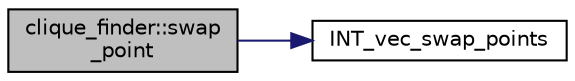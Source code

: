 digraph "clique_finder::swap_point"
{
  edge [fontname="Helvetica",fontsize="10",labelfontname="Helvetica",labelfontsize="10"];
  node [fontname="Helvetica",fontsize="10",shape=record];
  rankdir="LR";
  Node304 [label="clique_finder::swap\l_point",height=0.2,width=0.4,color="black", fillcolor="grey75", style="filled", fontcolor="black"];
  Node304 -> Node305 [color="midnightblue",fontsize="10",style="solid",fontname="Helvetica"];
  Node305 [label="INT_vec_swap_points",height=0.2,width=0.4,color="black", fillcolor="white", style="filled",URL="$df/dbf/sajeeb_8_c.html#ab7fe4718a7a2f2c8ceb6ce44e4d6ac4e"];
}
